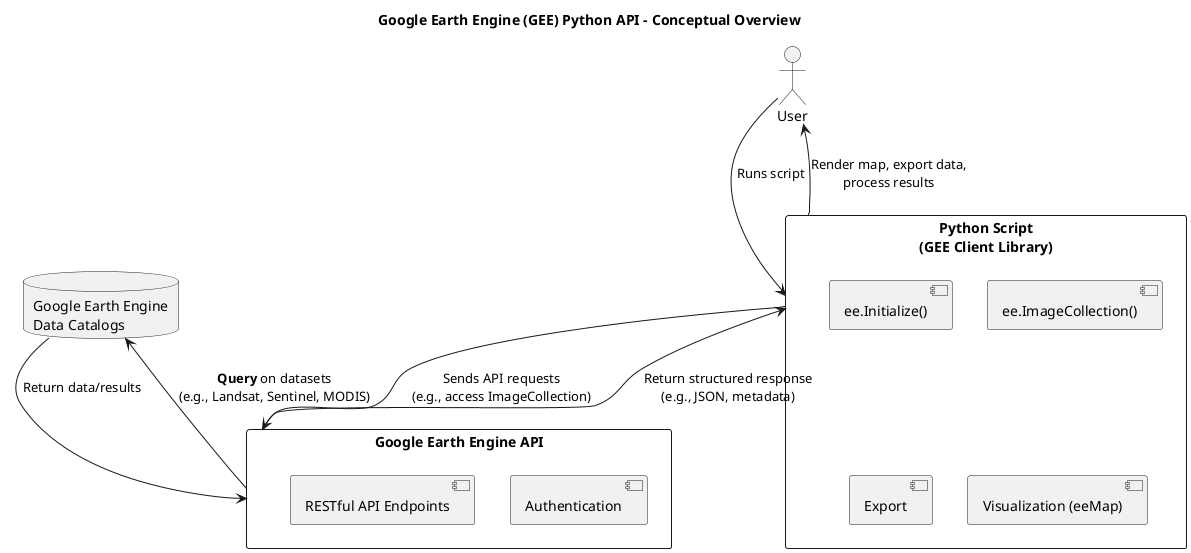 @startuml API_schematic
title Google Earth Engine (GEE) Python API - Conceptual Overview

actor "User" as user

rectangle "Python Script\n(GEE Client Library)" as script {
  [ee.Initialize()]
  [ee.ImageCollection()]
  [Export]
  [Visualization (eeMap)]
}

rectangle "Google Earth Engine API" as api {
  [Authentication]
  [RESTful API Endpoints]
}

database "Google Earth Engine\nData Catalogs" as db

user --> script : Runs script

script --> api : Sends API requests\n(e.g., access ImageCollection)
api --> db : **Query** on datasets\n(e.g., Landsat, Sentinel, MODIS)
db --> api : Return data/results
api --> script : Return structured response\n(e.g., JSON, metadata)
script --> user : Render map, export data,\nprocess results



@enduml

